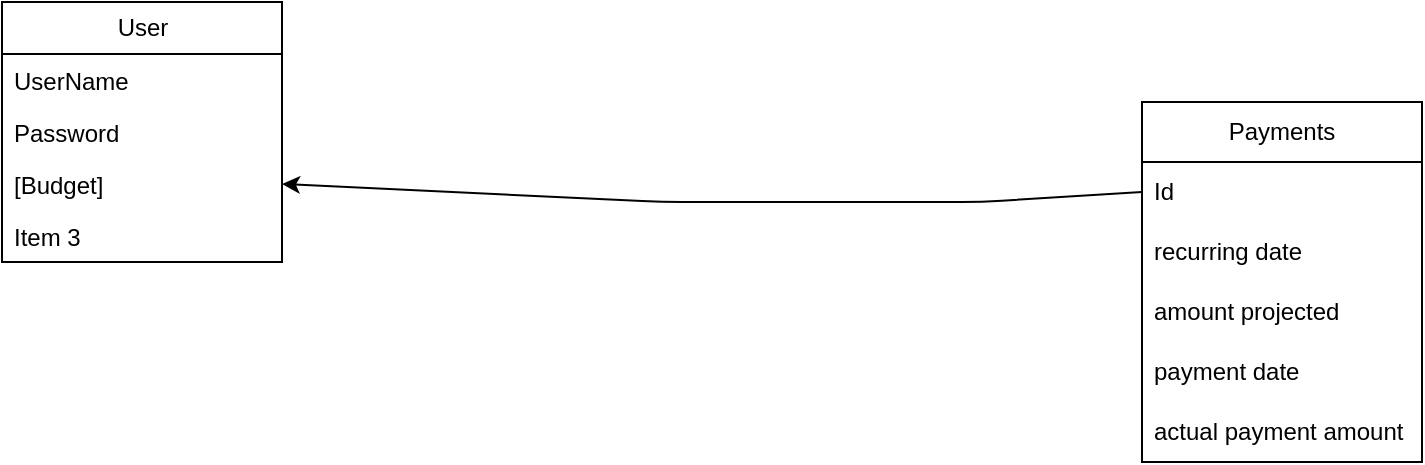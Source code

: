 <mxfile>
    <diagram id="zF7VmMnJnk1zK1xPQqPQ" name="Page-1">
        <mxGraphModel dx="1066" dy="650" grid="1" gridSize="10" guides="1" tooltips="1" connect="1" arrows="1" fold="1" page="1" pageScale="1" pageWidth="850" pageHeight="1100" math="0" shadow="0">
            <root>
                <mxCell id="0"/>
                <mxCell id="1" parent="0"/>
                <mxCell id="290" value="User" style="swimlane;fontStyle=0;childLayout=stackLayout;horizontal=1;startSize=26;fillColor=none;horizontalStack=0;resizeParent=1;resizeParentMax=0;resizeLast=0;collapsible=1;marginBottom=0;html=1;" vertex="1" parent="1">
                    <mxGeometry x="40" y="40" width="140" height="130" as="geometry"/>
                </mxCell>
                <mxCell id="291" value="UserName" style="text;strokeColor=none;fillColor=none;align=left;verticalAlign=top;spacingLeft=4;spacingRight=4;overflow=hidden;rotatable=0;points=[[0,0.5],[1,0.5]];portConstraint=eastwest;whiteSpace=wrap;html=1;" vertex="1" parent="290">
                    <mxGeometry y="26" width="140" height="26" as="geometry"/>
                </mxCell>
                <mxCell id="292" value="Password" style="text;strokeColor=none;fillColor=none;align=left;verticalAlign=top;spacingLeft=4;spacingRight=4;overflow=hidden;rotatable=0;points=[[0,0.5],[1,0.5]];portConstraint=eastwest;whiteSpace=wrap;html=1;" vertex="1" parent="290">
                    <mxGeometry y="52" width="140" height="26" as="geometry"/>
                </mxCell>
                <mxCell id="362" value="[Budget]&lt;br&gt;" style="text;strokeColor=none;fillColor=none;align=left;verticalAlign=top;spacingLeft=4;spacingRight=4;overflow=hidden;rotatable=0;points=[[0,0.5],[1,0.5]];portConstraint=eastwest;whiteSpace=wrap;html=1;" vertex="1" parent="290">
                    <mxGeometry y="78" width="140" height="26" as="geometry"/>
                </mxCell>
                <mxCell id="293" value="Item 3" style="text;strokeColor=none;fillColor=none;align=left;verticalAlign=top;spacingLeft=4;spacingRight=4;overflow=hidden;rotatable=0;points=[[0,0.5],[1,0.5]];portConstraint=eastwest;whiteSpace=wrap;html=1;" vertex="1" parent="290">
                    <mxGeometry y="104" width="140" height="26" as="geometry"/>
                </mxCell>
                <mxCell id="358" value="Payments" style="swimlane;fontStyle=0;childLayout=stackLayout;horizontal=1;startSize=30;horizontalStack=0;resizeParent=1;resizeParentMax=0;resizeLast=0;collapsible=1;marginBottom=0;whiteSpace=wrap;html=1;" vertex="1" parent="1">
                    <mxGeometry x="610" y="90" width="140" height="180" as="geometry"/>
                </mxCell>
                <mxCell id="359" value="Id" style="text;strokeColor=none;fillColor=none;align=left;verticalAlign=middle;spacingLeft=4;spacingRight=4;overflow=hidden;points=[[0,0.5],[1,0.5]];portConstraint=eastwest;rotatable=0;whiteSpace=wrap;html=1;" vertex="1" parent="358">
                    <mxGeometry y="30" width="140" height="30" as="geometry"/>
                </mxCell>
                <mxCell id="360" value="recurring date" style="text;strokeColor=none;fillColor=none;align=left;verticalAlign=middle;spacingLeft=4;spacingRight=4;overflow=hidden;points=[[0,0.5],[1,0.5]];portConstraint=eastwest;rotatable=0;whiteSpace=wrap;html=1;" vertex="1" parent="358">
                    <mxGeometry y="60" width="140" height="30" as="geometry"/>
                </mxCell>
                <mxCell id="361" value="amount projected" style="text;strokeColor=none;fillColor=none;align=left;verticalAlign=middle;spacingLeft=4;spacingRight=4;overflow=hidden;points=[[0,0.5],[1,0.5]];portConstraint=eastwest;rotatable=0;whiteSpace=wrap;html=1;" vertex="1" parent="358">
                    <mxGeometry y="90" width="140" height="30" as="geometry"/>
                </mxCell>
                <mxCell id="363" value="payment date" style="text;strokeColor=none;fillColor=none;align=left;verticalAlign=middle;spacingLeft=4;spacingRight=4;overflow=hidden;points=[[0,0.5],[1,0.5]];portConstraint=eastwest;rotatable=0;whiteSpace=wrap;html=1;" vertex="1" parent="358">
                    <mxGeometry y="120" width="140" height="30" as="geometry"/>
                </mxCell>
                <mxCell id="364" value="actual payment amount" style="text;strokeColor=none;fillColor=none;align=left;verticalAlign=middle;spacingLeft=4;spacingRight=4;overflow=hidden;points=[[0,0.5],[1,0.5]];portConstraint=eastwest;rotatable=0;whiteSpace=wrap;html=1;" vertex="1" parent="358">
                    <mxGeometry y="150" width="140" height="30" as="geometry"/>
                </mxCell>
                <mxCell id="365" style="edgeStyle=none;html=1;exitX=0;exitY=0.5;exitDx=0;exitDy=0;entryX=1;entryY=0.5;entryDx=0;entryDy=0;" edge="1" parent="1" source="359" target="362">
                    <mxGeometry relative="1" as="geometry">
                        <Array as="points">
                            <mxPoint x="530" y="140"/>
                            <mxPoint x="370" y="140"/>
                        </Array>
                    </mxGeometry>
                </mxCell>
            </root>
        </mxGraphModel>
    </diagram>
</mxfile>